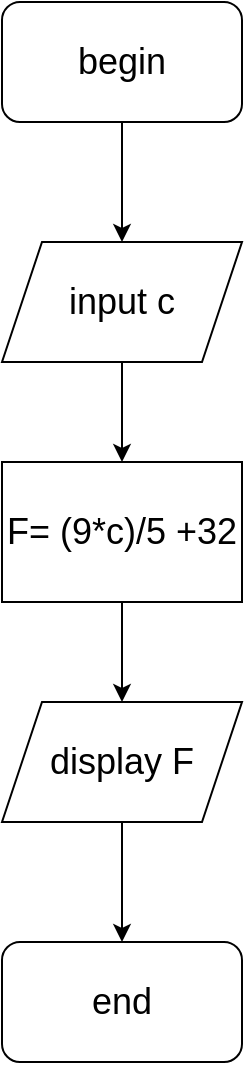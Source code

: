<mxfile version="19.0.3" type="device"><diagram id="C5RBs43oDa-KdzZeNtuy" name="Page-1"><mxGraphModel dx="1038" dy="641" grid="1" gridSize="10" guides="1" tooltips="1" connect="1" arrows="1" fold="1" page="1" pageScale="1" pageWidth="827" pageHeight="1169" math="0" shadow="0"><root><mxCell id="WIyWlLk6GJQsqaUBKTNV-0"/><mxCell id="WIyWlLk6GJQsqaUBKTNV-1" parent="WIyWlLk6GJQsqaUBKTNV-0"/><mxCell id="Ms5FbbdMTZNd56TQBEOq-1" value="" style="endArrow=classic;html=1;rounded=0;exitX=0.5;exitY=1;exitDx=0;exitDy=0;" edge="1" parent="WIyWlLk6GJQsqaUBKTNV-1"><mxGeometry width="50" height="50" relative="1" as="geometry"><mxPoint x="367" y="130" as="sourcePoint"/><mxPoint x="367" y="190" as="targetPoint"/></mxGeometry></mxCell><mxCell id="Ms5FbbdMTZNd56TQBEOq-3" value="&lt;font style=&quot;font-size: 18px;&quot;&gt;input c&lt;/font&gt;" style="shape=parallelogram;perimeter=parallelogramPerimeter;whiteSpace=wrap;html=1;fixedSize=1;" vertex="1" parent="WIyWlLk6GJQsqaUBKTNV-1"><mxGeometry x="307" y="190" width="120" height="60" as="geometry"/></mxCell><mxCell id="Ms5FbbdMTZNd56TQBEOq-5" value="" style="endArrow=classic;html=1;rounded=0;fontSize=18;exitX=0.5;exitY=1;exitDx=0;exitDy=0;" edge="1" parent="WIyWlLk6GJQsqaUBKTNV-1" source="Ms5FbbdMTZNd56TQBEOq-3"><mxGeometry width="50" height="50" relative="1" as="geometry"><mxPoint x="390" y="350" as="sourcePoint"/><mxPoint x="367" y="300" as="targetPoint"/></mxGeometry></mxCell><mxCell id="Ms5FbbdMTZNd56TQBEOq-7" value="" style="endArrow=classic;html=1;rounded=0;exitX=0.5;exitY=1;exitDx=0;exitDy=0;" edge="1" parent="WIyWlLk6GJQsqaUBKTNV-1"><mxGeometry width="50" height="50" relative="1" as="geometry"><mxPoint x="367" y="360" as="sourcePoint"/><mxPoint x="367" y="420" as="targetPoint"/></mxGeometry></mxCell><mxCell id="Ms5FbbdMTZNd56TQBEOq-8" value="&lt;font style=&quot;font-size: 18px;&quot;&gt;display F&lt;/font&gt;" style="shape=parallelogram;perimeter=parallelogramPerimeter;whiteSpace=wrap;html=1;fixedSize=1;" vertex="1" parent="WIyWlLk6GJQsqaUBKTNV-1"><mxGeometry x="307" y="420" width="120" height="60" as="geometry"/></mxCell><mxCell id="Ms5FbbdMTZNd56TQBEOq-11" value="" style="endArrow=classic;html=1;rounded=0;fontSize=18;exitX=0.5;exitY=1;exitDx=0;exitDy=0;" edge="1" parent="WIyWlLk6GJQsqaUBKTNV-1" source="Ms5FbbdMTZNd56TQBEOq-8"><mxGeometry width="50" height="50" relative="1" as="geometry"><mxPoint x="190" y="420" as="sourcePoint"/><mxPoint x="367" y="540" as="targetPoint"/></mxGeometry></mxCell><mxCell id="Ms5FbbdMTZNd56TQBEOq-12" value="begin" style="rounded=1;whiteSpace=wrap;html=1;fontSize=18;" vertex="1" parent="WIyWlLk6GJQsqaUBKTNV-1"><mxGeometry x="307" y="70" width="120" height="60" as="geometry"/></mxCell><mxCell id="Ms5FbbdMTZNd56TQBEOq-14" value="&lt;span style=&quot;&quot;&gt;F= (9*c)/5 +32&lt;/span&gt;" style="rounded=0;whiteSpace=wrap;html=1;fontSize=18;" vertex="1" parent="WIyWlLk6GJQsqaUBKTNV-1"><mxGeometry x="307" y="300" width="120" height="70" as="geometry"/></mxCell><mxCell id="Ms5FbbdMTZNd56TQBEOq-15" value="end" style="rounded=1;whiteSpace=wrap;html=1;fontSize=18;" vertex="1" parent="WIyWlLk6GJQsqaUBKTNV-1"><mxGeometry x="307" y="540" width="120" height="60" as="geometry"/></mxCell></root></mxGraphModel></diagram></mxfile>
